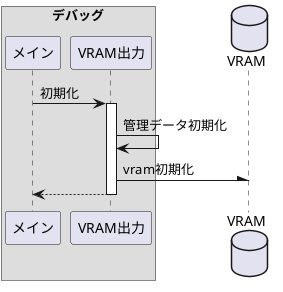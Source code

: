 @startuml

box "デバッグ"
    participant "メイン"   as Debug
    participant "VRAM出力" as DebugVram
end box
database "VRAM" as vram

Debug -> DebugVram: 初期化
activate DebugVram

DebugVram -> DebugVram: 管理データ初期化

DebugVram -\ vram: vram初期化

Debug <-- DebugVram:
deactivate DebugVram

@enduml

